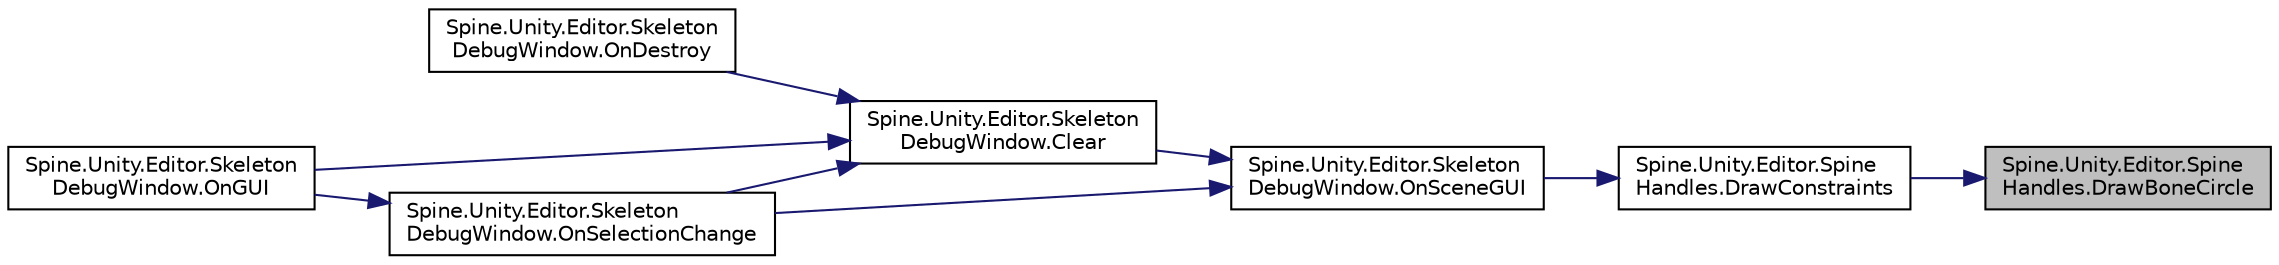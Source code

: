 digraph "Spine.Unity.Editor.SpineHandles.DrawBoneCircle"
{
 // LATEX_PDF_SIZE
  edge [fontname="Helvetica",fontsize="10",labelfontname="Helvetica",labelfontsize="10"];
  node [fontname="Helvetica",fontsize="10",shape=record];
  rankdir="RL";
  Node1 [label="Spine.Unity.Editor.Spine\lHandles.DrawBoneCircle",height=0.2,width=0.4,color="black", fillcolor="grey75", style="filled", fontcolor="black",tooltip=" "];
  Node1 -> Node2 [dir="back",color="midnightblue",fontsize="10",style="solid"];
  Node2 [label="Spine.Unity.Editor.Spine\lHandles.DrawConstraints",height=0.2,width=0.4,color="black", fillcolor="white", style="filled",URL="$class_spine_1_1_unity_1_1_editor_1_1_spine_handles.html#a4d7c0c768b4e3fbf38c52cc8cd19ffa8",tooltip=" "];
  Node2 -> Node3 [dir="back",color="midnightblue",fontsize="10",style="solid"];
  Node3 [label="Spine.Unity.Editor.Skeleton\lDebugWindow.OnSceneGUI",height=0.2,width=0.4,color="black", fillcolor="white", style="filled",URL="$class_spine_1_1_unity_1_1_editor_1_1_skeleton_debug_window.html#aefbfe1e3342f532c8d8503fcb1e8a0b3",tooltip=" "];
  Node3 -> Node4 [dir="back",color="midnightblue",fontsize="10",style="solid"];
  Node4 [label="Spine.Unity.Editor.Skeleton\lDebugWindow.Clear",height=0.2,width=0.4,color="black", fillcolor="white", style="filled",URL="$class_spine_1_1_unity_1_1_editor_1_1_skeleton_debug_window.html#a9572f18fb8a9d686bdf6764a54dc35c4",tooltip=" "];
  Node4 -> Node5 [dir="back",color="midnightblue",fontsize="10",style="solid"];
  Node5 [label="Spine.Unity.Editor.Skeleton\lDebugWindow.OnDestroy",height=0.2,width=0.4,color="black", fillcolor="white", style="filled",URL="$class_spine_1_1_unity_1_1_editor_1_1_skeleton_debug_window.html#aa02886ef672143168b07b12fa434f228",tooltip=" "];
  Node4 -> Node6 [dir="back",color="midnightblue",fontsize="10",style="solid"];
  Node6 [label="Spine.Unity.Editor.Skeleton\lDebugWindow.OnGUI",height=0.2,width=0.4,color="black", fillcolor="white", style="filled",URL="$class_spine_1_1_unity_1_1_editor_1_1_skeleton_debug_window.html#a08a29a81c42d9af499d83e27132a247a",tooltip=" "];
  Node4 -> Node7 [dir="back",color="midnightblue",fontsize="10",style="solid"];
  Node7 [label="Spine.Unity.Editor.Skeleton\lDebugWindow.OnSelectionChange",height=0.2,width=0.4,color="black", fillcolor="white", style="filled",URL="$class_spine_1_1_unity_1_1_editor_1_1_skeleton_debug_window.html#abf8628628ade435fe1b76c9d3b4fcf83",tooltip=" "];
  Node7 -> Node6 [dir="back",color="midnightblue",fontsize="10",style="solid"];
  Node3 -> Node7 [dir="back",color="midnightblue",fontsize="10",style="solid"];
}
